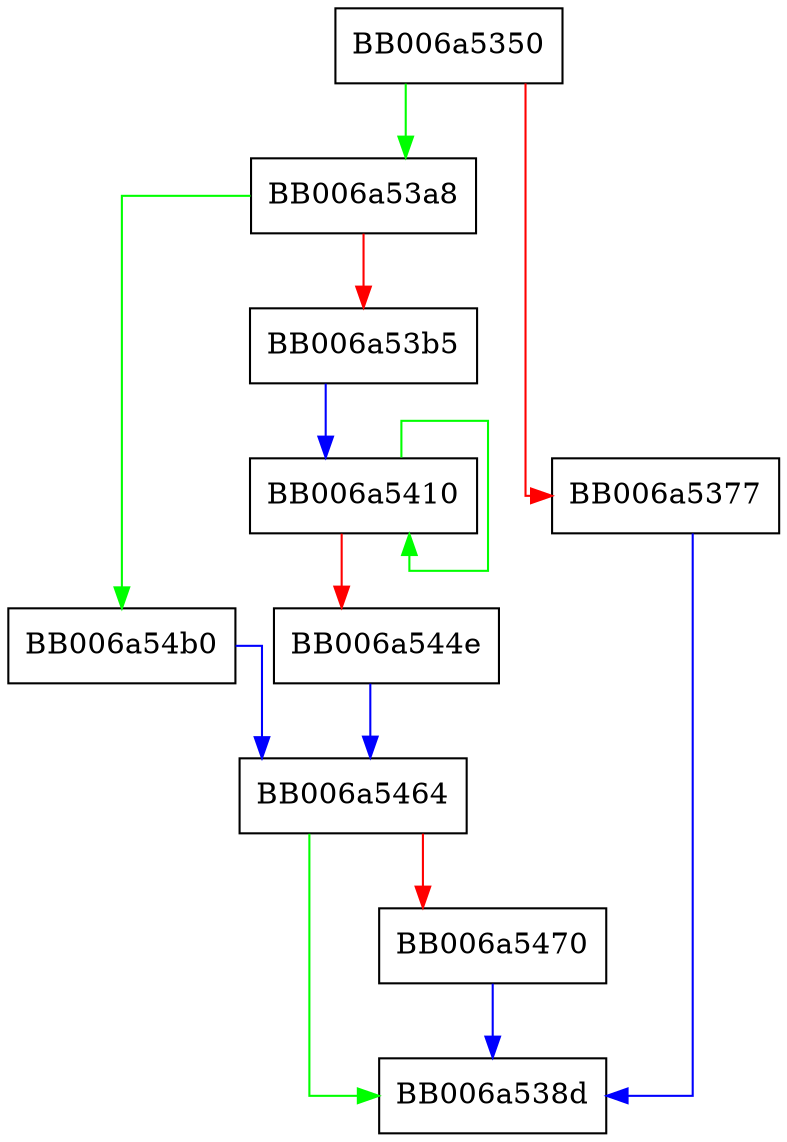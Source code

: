 digraph ossl_cipher_hw_tdes_cbc {
  node [shape="box"];
  graph [splines=ortho];
  BB006a5350 -> BB006a53a8 [color="green"];
  BB006a5350 -> BB006a5377 [color="red"];
  BB006a5377 -> BB006a538d [color="blue"];
  BB006a53a8 -> BB006a54b0 [color="green"];
  BB006a53a8 -> BB006a53b5 [color="red"];
  BB006a53b5 -> BB006a5410 [color="blue"];
  BB006a5410 -> BB006a5410 [color="green"];
  BB006a5410 -> BB006a544e [color="red"];
  BB006a544e -> BB006a5464 [color="blue"];
  BB006a5464 -> BB006a538d [color="green"];
  BB006a5464 -> BB006a5470 [color="red"];
  BB006a5470 -> BB006a538d [color="blue"];
  BB006a54b0 -> BB006a5464 [color="blue"];
}